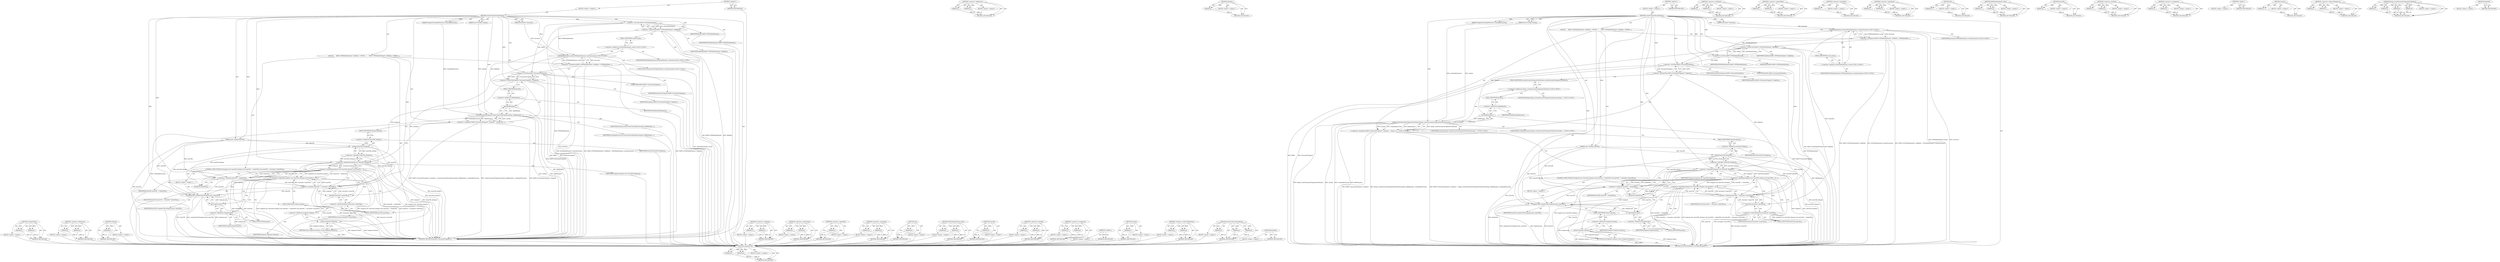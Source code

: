 digraph "blankURL" {
vulnerable_161 [label=<(METHOD,completeURLs)>];
vulnerable_162 [label=<(PARAM,p1)>];
vulnerable_163 [label=<(PARAM,p2)>];
vulnerable_164 [label=<(BLOCK,&lt;empty&gt;,&lt;empty&gt;)>];
vulnerable_165 [label=<(METHOD_RETURN,ANY)>];
vulnerable_115 [label=<(METHOD,&lt;operator&gt;.fieldAccess)>];
vulnerable_116 [label=<(PARAM,p1)>];
vulnerable_117 [label=<(PARAM,p2)>];
vulnerable_118 [label=<(BLOCK,&lt;empty&gt;,&lt;empty&gt;)>];
vulnerable_119 [label=<(METHOD_RETURN,ANY)>];
vulnerable_140 [label=<(METHOD,isEmpty)>];
vulnerable_141 [label=<(PARAM,p1)>];
vulnerable_142 [label=<(BLOCK,&lt;empty&gt;,&lt;empty&gt;)>];
vulnerable_143 [label=<(METHOD_RETURN,ANY)>];
vulnerable_6 [label=<(METHOD,&lt;global&gt;)<SUB>1</SUB>>];
vulnerable_7 [label=<(BLOCK,&lt;empty&gt;,&lt;empty&gt;)<SUB>1</SUB>>];
vulnerable_8 [label=<(METHOD,createFragmentFromMarkup)<SUB>1</SUB>>];
vulnerable_9 [label=<(PARAM,Document* document)<SUB>1</SUB>>];
vulnerable_10 [label=<(PARAM,const String&amp; markup)<SUB>1</SUB>>];
vulnerable_11 [label=<(PARAM,const String&amp; baseURL)<SUB>1</SUB>>];
vulnerable_12 [label=<(PARAM,FragmentScriptingPermission scriptingPermission)<SUB>1</SUB>>];
vulnerable_13 [label=<(BLOCK,{
     RefPtr&lt;HTMLBodyElement&gt; fakeBody = HTMLB...,{
     RefPtr&lt;HTMLBodyElement&gt; fakeBody = HTMLB...)<SUB>2</SUB>>];
vulnerable_14 [label=<(&lt;operator&gt;.assignment,RefPtr&lt;HTMLBodyElement&gt; fakeBody = HTMLBodyElem...)<SUB>3</SUB>>];
vulnerable_15 [label=<(&lt;operator&gt;.greaterThan,RefPtr&lt;HTMLBodyElement&gt; fakeBody)<SUB>3</SUB>>];
vulnerable_16 [label=<(&lt;operator&gt;.lessThan,RefPtr&lt;HTMLBodyElement)<SUB>3</SUB>>];
vulnerable_17 [label=<(IDENTIFIER,RefPtr,RefPtr&lt;HTMLBodyElement)<SUB>3</SUB>>];
vulnerable_18 [label=<(IDENTIFIER,HTMLBodyElement,RefPtr&lt;HTMLBodyElement)<SUB>3</SUB>>];
vulnerable_19 [label=<(IDENTIFIER,fakeBody,RefPtr&lt;HTMLBodyElement&gt; fakeBody)<SUB>3</SUB>>];
vulnerable_20 [label="<(HTMLBodyElement.create,HTMLBodyElement::create(document))<SUB>3</SUB>>"];
vulnerable_21 [label="<(&lt;operator&gt;.fieldAccess,HTMLBodyElement::create)<SUB>3</SUB>>"];
vulnerable_22 [label="<(IDENTIFIER,HTMLBodyElement,HTMLBodyElement::create(document))<SUB>3</SUB>>"];
vulnerable_23 [label=<(FIELD_IDENTIFIER,create,create)<SUB>3</SUB>>];
vulnerable_24 [label="<(IDENTIFIER,document,HTMLBodyElement::create(document))<SUB>3</SUB>>"];
vulnerable_25 [label="<(&lt;operator&gt;.assignment,RefPtr&lt;DocumentFragment&gt; fragment =  Range::cre...)<SUB>4</SUB>>"];
vulnerable_26 [label=<(&lt;operator&gt;.greaterThan,RefPtr&lt;DocumentFragment&gt; fragment)<SUB>4</SUB>>];
vulnerable_27 [label=<(&lt;operator&gt;.lessThan,RefPtr&lt;DocumentFragment)<SUB>4</SUB>>];
vulnerable_28 [label=<(IDENTIFIER,RefPtr,RefPtr&lt;DocumentFragment)<SUB>4</SUB>>];
vulnerable_29 [label=<(IDENTIFIER,DocumentFragment,RefPtr&lt;DocumentFragment)<SUB>4</SUB>>];
vulnerable_30 [label=<(IDENTIFIER,fragment,RefPtr&lt;DocumentFragment&gt; fragment)<SUB>4</SUB>>];
vulnerable_31 [label="<(Range.createDocumentFragmentForElement,Range::createDocumentFragmentForElement(markup,...)<SUB>4</SUB>>"];
vulnerable_32 [label="<(&lt;operator&gt;.fieldAccess,Range::createDocumentFragmentForElement)<SUB>4</SUB>>"];
vulnerable_33 [label="<(IDENTIFIER,Range,Range::createDocumentFragmentForElement(markup,...)<SUB>4</SUB>>"];
vulnerable_34 [label=<(FIELD_IDENTIFIER,createDocumentFragmentForElement,createDocumentFragmentForElement)<SUB>4</SUB>>];
vulnerable_35 [label="<(IDENTIFIER,markup,Range::createDocumentFragmentForElement(markup,...)<SUB>4</SUB>>"];
vulnerable_36 [label=<(get,fakeBody.get())<SUB>4</SUB>>];
vulnerable_37 [label=<(&lt;operator&gt;.fieldAccess,fakeBody.get)<SUB>4</SUB>>];
vulnerable_38 [label=<(IDENTIFIER,fakeBody,fakeBody.get())<SUB>4</SUB>>];
vulnerable_39 [label=<(FIELD_IDENTIFIER,get,get)<SUB>4</SUB>>];
vulnerable_40 [label="<(IDENTIFIER,scriptingPermission,Range::createDocumentFragmentForElement(markup,...)<SUB>4</SUB>>"];
vulnerable_41 [label=<(CONTROL_STRUCTURE,IF,if (fragment &amp;&amp; !baseURL.isEmpty() &amp;&amp; baseURL != blankURL() &amp;&amp; baseURL != document-&gt;baseURL()))<SUB>6</SUB>>];
vulnerable_42 [label=<(&lt;operator&gt;.logicalAnd,fragment &amp;&amp; !baseURL.isEmpty() &amp;&amp; baseURL != bl...)<SUB>6</SUB>>];
vulnerable_43 [label=<(&lt;operator&gt;.logicalAnd,fragment &amp;&amp; !baseURL.isEmpty() &amp;&amp; baseURL != bl...)<SUB>6</SUB>>];
vulnerable_44 [label=<(&lt;operator&gt;.logicalAnd,fragment &amp;&amp; !baseURL.isEmpty())<SUB>6</SUB>>];
vulnerable_45 [label=<(IDENTIFIER,fragment,fragment &amp;&amp; !baseURL.isEmpty())<SUB>6</SUB>>];
vulnerable_46 [label=<(&lt;operator&gt;.logicalNot,!baseURL.isEmpty())<SUB>6</SUB>>];
vulnerable_47 [label=<(isEmpty,baseURL.isEmpty())<SUB>6</SUB>>];
vulnerable_48 [label=<(&lt;operator&gt;.fieldAccess,baseURL.isEmpty)<SUB>6</SUB>>];
vulnerable_49 [label=<(IDENTIFIER,baseURL,baseURL.isEmpty())<SUB>6</SUB>>];
vulnerable_50 [label=<(FIELD_IDENTIFIER,isEmpty,isEmpty)<SUB>6</SUB>>];
vulnerable_51 [label=<(&lt;operator&gt;.notEquals,baseURL != blankURL())<SUB>6</SUB>>];
vulnerable_52 [label=<(IDENTIFIER,baseURL,baseURL != blankURL())<SUB>6</SUB>>];
vulnerable_53 [label=<(blankURL,blankURL())<SUB>6</SUB>>];
vulnerable_54 [label=<(&lt;operator&gt;.notEquals,baseURL != document-&gt;baseURL())<SUB>6</SUB>>];
vulnerable_55 [label=<(IDENTIFIER,baseURL,baseURL != document-&gt;baseURL())<SUB>6</SUB>>];
vulnerable_56 [label=<(baseURL,document-&gt;baseURL())<SUB>6</SUB>>];
vulnerable_57 [label=<(&lt;operator&gt;.indirectFieldAccess,document-&gt;baseURL)<SUB>6</SUB>>];
vulnerable_58 [label=<(IDENTIFIER,document,document-&gt;baseURL())<SUB>6</SUB>>];
vulnerable_59 [label=<(FIELD_IDENTIFIER,baseURL,baseURL)<SUB>6</SUB>>];
vulnerable_60 [label=<(BLOCK,&lt;empty&gt;,&lt;empty&gt;)<SUB>7</SUB>>];
vulnerable_61 [label=<(completeURLs,completeURLs(fragment.get(), baseURL))<SUB>7</SUB>>];
vulnerable_62 [label=<(get,fragment.get())<SUB>7</SUB>>];
vulnerable_63 [label=<(&lt;operator&gt;.fieldAccess,fragment.get)<SUB>7</SUB>>];
vulnerable_64 [label=<(IDENTIFIER,fragment,fragment.get())<SUB>7</SUB>>];
vulnerable_65 [label=<(FIELD_IDENTIFIER,get,get)<SUB>7</SUB>>];
vulnerable_66 [label=<(IDENTIFIER,baseURL,completeURLs(fragment.get(), baseURL))<SUB>7</SUB>>];
vulnerable_67 [label=<(RETURN,return fragment.release();,return fragment.release();)<SUB>9</SUB>>];
vulnerable_68 [label=<(release,fragment.release())<SUB>9</SUB>>];
vulnerable_69 [label=<(&lt;operator&gt;.fieldAccess,fragment.release)<SUB>9</SUB>>];
vulnerable_70 [label=<(IDENTIFIER,fragment,fragment.release())<SUB>9</SUB>>];
vulnerable_71 [label=<(FIELD_IDENTIFIER,release,release)<SUB>9</SUB>>];
vulnerable_72 [label=<(METHOD_RETURN,PassRefPtr&lt;DocumentFragment&gt;)<SUB>1</SUB>>];
vulnerable_74 [label=<(METHOD_RETURN,ANY)<SUB>1</SUB>>];
vulnerable_144 [label=<(METHOD,&lt;operator&gt;.notEquals)>];
vulnerable_145 [label=<(PARAM,p1)>];
vulnerable_146 [label=<(PARAM,p2)>];
vulnerable_147 [label=<(BLOCK,&lt;empty&gt;,&lt;empty&gt;)>];
vulnerable_148 [label=<(METHOD_RETURN,ANY)>];
vulnerable_100 [label=<(METHOD,&lt;operator&gt;.greaterThan)>];
vulnerable_101 [label=<(PARAM,p1)>];
vulnerable_102 [label=<(PARAM,p2)>];
vulnerable_103 [label=<(BLOCK,&lt;empty&gt;,&lt;empty&gt;)>];
vulnerable_104 [label=<(METHOD_RETURN,ANY)>];
vulnerable_136 [label=<(METHOD,&lt;operator&gt;.logicalNot)>];
vulnerable_137 [label=<(PARAM,p1)>];
vulnerable_138 [label=<(BLOCK,&lt;empty&gt;,&lt;empty&gt;)>];
vulnerable_139 [label=<(METHOD_RETURN,ANY)>];
vulnerable_131 [label=<(METHOD,&lt;operator&gt;.logicalAnd)>];
vulnerable_132 [label=<(PARAM,p1)>];
vulnerable_133 [label=<(PARAM,p2)>];
vulnerable_134 [label=<(BLOCK,&lt;empty&gt;,&lt;empty&gt;)>];
vulnerable_135 [label=<(METHOD_RETURN,ANY)>];
vulnerable_127 [label=<(METHOD,get)>];
vulnerable_128 [label=<(PARAM,p1)>];
vulnerable_129 [label=<(BLOCK,&lt;empty&gt;,&lt;empty&gt;)>];
vulnerable_130 [label=<(METHOD_RETURN,ANY)>];
vulnerable_110 [label=<(METHOD,HTMLBodyElement.create)>];
vulnerable_111 [label=<(PARAM,p1)>];
vulnerable_112 [label=<(PARAM,p2)>];
vulnerable_113 [label=<(BLOCK,&lt;empty&gt;,&lt;empty&gt;)>];
vulnerable_114 [label=<(METHOD_RETURN,ANY)>];
vulnerable_152 [label=<(METHOD,baseURL)>];
vulnerable_153 [label=<(PARAM,p1)>];
vulnerable_154 [label=<(BLOCK,&lt;empty&gt;,&lt;empty&gt;)>];
vulnerable_155 [label=<(METHOD_RETURN,ANY)>];
vulnerable_105 [label=<(METHOD,&lt;operator&gt;.lessThan)>];
vulnerable_106 [label=<(PARAM,p1)>];
vulnerable_107 [label=<(PARAM,p2)>];
vulnerable_108 [label=<(BLOCK,&lt;empty&gt;,&lt;empty&gt;)>];
vulnerable_109 [label=<(METHOD_RETURN,ANY)>];
vulnerable_95 [label=<(METHOD,&lt;operator&gt;.assignment)>];
vulnerable_96 [label=<(PARAM,p1)>];
vulnerable_97 [label=<(PARAM,p2)>];
vulnerable_98 [label=<(BLOCK,&lt;empty&gt;,&lt;empty&gt;)>];
vulnerable_99 [label=<(METHOD_RETURN,ANY)>];
vulnerable_89 [label=<(METHOD,&lt;global&gt;)<SUB>1</SUB>>];
vulnerable_90 [label=<(BLOCK,&lt;empty&gt;,&lt;empty&gt;)>];
vulnerable_91 [label=<(METHOD_RETURN,ANY)>];
vulnerable_166 [label=<(METHOD,release)>];
vulnerable_167 [label=<(PARAM,p1)>];
vulnerable_168 [label=<(BLOCK,&lt;empty&gt;,&lt;empty&gt;)>];
vulnerable_169 [label=<(METHOD_RETURN,ANY)>];
vulnerable_156 [label=<(METHOD,&lt;operator&gt;.indirectFieldAccess)>];
vulnerable_157 [label=<(PARAM,p1)>];
vulnerable_158 [label=<(PARAM,p2)>];
vulnerable_159 [label=<(BLOCK,&lt;empty&gt;,&lt;empty&gt;)>];
vulnerable_160 [label=<(METHOD_RETURN,ANY)>];
vulnerable_120 [label=<(METHOD,Range.createDocumentFragmentForElement)>];
vulnerable_121 [label=<(PARAM,p1)>];
vulnerable_122 [label=<(PARAM,p2)>];
vulnerable_123 [label=<(PARAM,p3)>];
vulnerable_124 [label=<(PARAM,p4)>];
vulnerable_125 [label=<(BLOCK,&lt;empty&gt;,&lt;empty&gt;)>];
vulnerable_126 [label=<(METHOD_RETURN,ANY)>];
vulnerable_149 [label=<(METHOD,blankURL)>];
vulnerable_150 [label=<(BLOCK,&lt;empty&gt;,&lt;empty&gt;)>];
vulnerable_151 [label=<(METHOD_RETURN,ANY)>];
fixed_157 [label=<(METHOD,completeURLs)>];
fixed_158 [label=<(PARAM,p1)>];
fixed_159 [label=<(PARAM,p2)>];
fixed_160 [label=<(BLOCK,&lt;empty&gt;,&lt;empty&gt;)>];
fixed_161 [label=<(METHOD_RETURN,ANY)>];
fixed_112 [label=<(METHOD,&lt;operator&gt;.fieldAccess)>];
fixed_113 [label=<(PARAM,p1)>];
fixed_114 [label=<(PARAM,p2)>];
fixed_115 [label=<(BLOCK,&lt;empty&gt;,&lt;empty&gt;)>];
fixed_116 [label=<(METHOD_RETURN,ANY)>];
fixed_136 [label=<(METHOD,isEmpty)>];
fixed_137 [label=<(PARAM,p1)>];
fixed_138 [label=<(BLOCK,&lt;empty&gt;,&lt;empty&gt;)>];
fixed_139 [label=<(METHOD_RETURN,ANY)>];
fixed_6 [label=<(METHOD,&lt;global&gt;)<SUB>1</SUB>>];
fixed_7 [label=<(BLOCK,&lt;empty&gt;,&lt;empty&gt;)<SUB>1</SUB>>];
fixed_8 [label=<(METHOD,createFragmentFromMarkup)<SUB>1</SUB>>];
fixed_9 [label=<(PARAM,Document* document)<SUB>1</SUB>>];
fixed_10 [label=<(PARAM,const String&amp; markup)<SUB>1</SUB>>];
fixed_11 [label=<(PARAM,const String&amp; baseURL)<SUB>1</SUB>>];
fixed_12 [label=<(PARAM,FragmentScriptingPermission scriptingPermission)<SUB>1</SUB>>];
fixed_13 [label=<(BLOCK,{
     RefPtr&lt;HTMLBodyElement&gt; fakeBody = HTMLB...,{
     RefPtr&lt;HTMLBodyElement&gt; fakeBody = HTMLB...)<SUB>2</SUB>>];
fixed_14 [label=<(&lt;operator&gt;.assignment,RefPtr&lt;HTMLBodyElement&gt; fakeBody = HTMLBodyElem...)<SUB>3</SUB>>];
fixed_15 [label=<(&lt;operator&gt;.greaterThan,RefPtr&lt;HTMLBodyElement&gt; fakeBody)<SUB>3</SUB>>];
fixed_16 [label=<(&lt;operator&gt;.lessThan,RefPtr&lt;HTMLBodyElement)<SUB>3</SUB>>];
fixed_17 [label=<(IDENTIFIER,RefPtr,RefPtr&lt;HTMLBodyElement)<SUB>3</SUB>>];
fixed_18 [label=<(IDENTIFIER,HTMLBodyElement,RefPtr&lt;HTMLBodyElement)<SUB>3</SUB>>];
fixed_19 [label=<(IDENTIFIER,fakeBody,RefPtr&lt;HTMLBodyElement&gt; fakeBody)<SUB>3</SUB>>];
fixed_20 [label="<(HTMLBodyElement.create,HTMLBodyElement::create(document))<SUB>3</SUB>>"];
fixed_21 [label="<(&lt;operator&gt;.fieldAccess,HTMLBodyElement::create)<SUB>3</SUB>>"];
fixed_22 [label="<(IDENTIFIER,HTMLBodyElement,HTMLBodyElement::create(document))<SUB>3</SUB>>"];
fixed_23 [label=<(FIELD_IDENTIFIER,create,create)<SUB>3</SUB>>];
fixed_24 [label="<(IDENTIFIER,document,HTMLBodyElement::create(document))<SUB>3</SUB>>"];
fixed_25 [label=<(&lt;operator&gt;.assignment,RefPtr&lt;DocumentFragment&gt; fragment = createConte...)<SUB>4</SUB>>];
fixed_26 [label=<(&lt;operator&gt;.greaterThan,RefPtr&lt;DocumentFragment&gt; fragment)<SUB>4</SUB>>];
fixed_27 [label=<(&lt;operator&gt;.lessThan,RefPtr&lt;DocumentFragment)<SUB>4</SUB>>];
fixed_28 [label=<(IDENTIFIER,RefPtr,RefPtr&lt;DocumentFragment)<SUB>4</SUB>>];
fixed_29 [label=<(IDENTIFIER,DocumentFragment,RefPtr&lt;DocumentFragment)<SUB>4</SUB>>];
fixed_30 [label=<(IDENTIFIER,fragment,RefPtr&lt;DocumentFragment&gt; fragment)<SUB>4</SUB>>];
fixed_31 [label=<(createContextualFragment,createContextualFragment(markup, fakeBody.get()...)<SUB>4</SUB>>];
fixed_32 [label=<(IDENTIFIER,markup,createContextualFragment(markup, fakeBody.get()...)<SUB>4</SUB>>];
fixed_33 [label=<(get,fakeBody.get())<SUB>4</SUB>>];
fixed_34 [label=<(&lt;operator&gt;.fieldAccess,fakeBody.get)<SUB>4</SUB>>];
fixed_35 [label=<(IDENTIFIER,fakeBody,fakeBody.get())<SUB>4</SUB>>];
fixed_36 [label=<(FIELD_IDENTIFIER,get,get)<SUB>4</SUB>>];
fixed_37 [label=<(IDENTIFIER,scriptingPermission,createContextualFragment(markup, fakeBody.get()...)<SUB>4</SUB>>];
fixed_38 [label=<(CONTROL_STRUCTURE,IF,if (fragment &amp;&amp; !baseURL.isEmpty() &amp;&amp; baseURL != blankURL() &amp;&amp; baseURL != document-&gt;baseURL()))<SUB>6</SUB>>];
fixed_39 [label=<(&lt;operator&gt;.logicalAnd,fragment &amp;&amp; !baseURL.isEmpty() &amp;&amp; baseURL != bl...)<SUB>6</SUB>>];
fixed_40 [label=<(&lt;operator&gt;.logicalAnd,fragment &amp;&amp; !baseURL.isEmpty() &amp;&amp; baseURL != bl...)<SUB>6</SUB>>];
fixed_41 [label=<(&lt;operator&gt;.logicalAnd,fragment &amp;&amp; !baseURL.isEmpty())<SUB>6</SUB>>];
fixed_42 [label=<(IDENTIFIER,fragment,fragment &amp;&amp; !baseURL.isEmpty())<SUB>6</SUB>>];
fixed_43 [label=<(&lt;operator&gt;.logicalNot,!baseURL.isEmpty())<SUB>6</SUB>>];
fixed_44 [label=<(isEmpty,baseURL.isEmpty())<SUB>6</SUB>>];
fixed_45 [label=<(&lt;operator&gt;.fieldAccess,baseURL.isEmpty)<SUB>6</SUB>>];
fixed_46 [label=<(IDENTIFIER,baseURL,baseURL.isEmpty())<SUB>6</SUB>>];
fixed_47 [label=<(FIELD_IDENTIFIER,isEmpty,isEmpty)<SUB>6</SUB>>];
fixed_48 [label=<(&lt;operator&gt;.notEquals,baseURL != blankURL())<SUB>6</SUB>>];
fixed_49 [label=<(IDENTIFIER,baseURL,baseURL != blankURL())<SUB>6</SUB>>];
fixed_50 [label=<(blankURL,blankURL())<SUB>6</SUB>>];
fixed_51 [label=<(&lt;operator&gt;.notEquals,baseURL != document-&gt;baseURL())<SUB>6</SUB>>];
fixed_52 [label=<(IDENTIFIER,baseURL,baseURL != document-&gt;baseURL())<SUB>6</SUB>>];
fixed_53 [label=<(baseURL,document-&gt;baseURL())<SUB>6</SUB>>];
fixed_54 [label=<(&lt;operator&gt;.indirectFieldAccess,document-&gt;baseURL)<SUB>6</SUB>>];
fixed_55 [label=<(IDENTIFIER,document,document-&gt;baseURL())<SUB>6</SUB>>];
fixed_56 [label=<(FIELD_IDENTIFIER,baseURL,baseURL)<SUB>6</SUB>>];
fixed_57 [label=<(BLOCK,&lt;empty&gt;,&lt;empty&gt;)<SUB>7</SUB>>];
fixed_58 [label=<(completeURLs,completeURLs(fragment.get(), baseURL))<SUB>7</SUB>>];
fixed_59 [label=<(get,fragment.get())<SUB>7</SUB>>];
fixed_60 [label=<(&lt;operator&gt;.fieldAccess,fragment.get)<SUB>7</SUB>>];
fixed_61 [label=<(IDENTIFIER,fragment,fragment.get())<SUB>7</SUB>>];
fixed_62 [label=<(FIELD_IDENTIFIER,get,get)<SUB>7</SUB>>];
fixed_63 [label=<(IDENTIFIER,baseURL,completeURLs(fragment.get(), baseURL))<SUB>7</SUB>>];
fixed_64 [label=<(RETURN,return fragment.release();,return fragment.release();)<SUB>9</SUB>>];
fixed_65 [label=<(release,fragment.release())<SUB>9</SUB>>];
fixed_66 [label=<(&lt;operator&gt;.fieldAccess,fragment.release)<SUB>9</SUB>>];
fixed_67 [label=<(IDENTIFIER,fragment,fragment.release())<SUB>9</SUB>>];
fixed_68 [label=<(FIELD_IDENTIFIER,release,release)<SUB>9</SUB>>];
fixed_69 [label=<(METHOD_RETURN,PassRefPtr&lt;DocumentFragment&gt;)<SUB>1</SUB>>];
fixed_71 [label=<(METHOD_RETURN,ANY)<SUB>1</SUB>>];
fixed_140 [label=<(METHOD,&lt;operator&gt;.notEquals)>];
fixed_141 [label=<(PARAM,p1)>];
fixed_142 [label=<(PARAM,p2)>];
fixed_143 [label=<(BLOCK,&lt;empty&gt;,&lt;empty&gt;)>];
fixed_144 [label=<(METHOD_RETURN,ANY)>];
fixed_97 [label=<(METHOD,&lt;operator&gt;.greaterThan)>];
fixed_98 [label=<(PARAM,p1)>];
fixed_99 [label=<(PARAM,p2)>];
fixed_100 [label=<(BLOCK,&lt;empty&gt;,&lt;empty&gt;)>];
fixed_101 [label=<(METHOD_RETURN,ANY)>];
fixed_132 [label=<(METHOD,&lt;operator&gt;.logicalNot)>];
fixed_133 [label=<(PARAM,p1)>];
fixed_134 [label=<(BLOCK,&lt;empty&gt;,&lt;empty&gt;)>];
fixed_135 [label=<(METHOD_RETURN,ANY)>];
fixed_127 [label=<(METHOD,&lt;operator&gt;.logicalAnd)>];
fixed_128 [label=<(PARAM,p1)>];
fixed_129 [label=<(PARAM,p2)>];
fixed_130 [label=<(BLOCK,&lt;empty&gt;,&lt;empty&gt;)>];
fixed_131 [label=<(METHOD_RETURN,ANY)>];
fixed_123 [label=<(METHOD,get)>];
fixed_124 [label=<(PARAM,p1)>];
fixed_125 [label=<(BLOCK,&lt;empty&gt;,&lt;empty&gt;)>];
fixed_126 [label=<(METHOD_RETURN,ANY)>];
fixed_107 [label=<(METHOD,HTMLBodyElement.create)>];
fixed_108 [label=<(PARAM,p1)>];
fixed_109 [label=<(PARAM,p2)>];
fixed_110 [label=<(BLOCK,&lt;empty&gt;,&lt;empty&gt;)>];
fixed_111 [label=<(METHOD_RETURN,ANY)>];
fixed_148 [label=<(METHOD,baseURL)>];
fixed_149 [label=<(PARAM,p1)>];
fixed_150 [label=<(BLOCK,&lt;empty&gt;,&lt;empty&gt;)>];
fixed_151 [label=<(METHOD_RETURN,ANY)>];
fixed_102 [label=<(METHOD,&lt;operator&gt;.lessThan)>];
fixed_103 [label=<(PARAM,p1)>];
fixed_104 [label=<(PARAM,p2)>];
fixed_105 [label=<(BLOCK,&lt;empty&gt;,&lt;empty&gt;)>];
fixed_106 [label=<(METHOD_RETURN,ANY)>];
fixed_92 [label=<(METHOD,&lt;operator&gt;.assignment)>];
fixed_93 [label=<(PARAM,p1)>];
fixed_94 [label=<(PARAM,p2)>];
fixed_95 [label=<(BLOCK,&lt;empty&gt;,&lt;empty&gt;)>];
fixed_96 [label=<(METHOD_RETURN,ANY)>];
fixed_86 [label=<(METHOD,&lt;global&gt;)<SUB>1</SUB>>];
fixed_87 [label=<(BLOCK,&lt;empty&gt;,&lt;empty&gt;)>];
fixed_88 [label=<(METHOD_RETURN,ANY)>];
fixed_162 [label=<(METHOD,release)>];
fixed_163 [label=<(PARAM,p1)>];
fixed_164 [label=<(BLOCK,&lt;empty&gt;,&lt;empty&gt;)>];
fixed_165 [label=<(METHOD_RETURN,ANY)>];
fixed_152 [label=<(METHOD,&lt;operator&gt;.indirectFieldAccess)>];
fixed_153 [label=<(PARAM,p1)>];
fixed_154 [label=<(PARAM,p2)>];
fixed_155 [label=<(BLOCK,&lt;empty&gt;,&lt;empty&gt;)>];
fixed_156 [label=<(METHOD_RETURN,ANY)>];
fixed_117 [label=<(METHOD,createContextualFragment)>];
fixed_118 [label=<(PARAM,p1)>];
fixed_119 [label=<(PARAM,p2)>];
fixed_120 [label=<(PARAM,p3)>];
fixed_121 [label=<(BLOCK,&lt;empty&gt;,&lt;empty&gt;)>];
fixed_122 [label=<(METHOD_RETURN,ANY)>];
fixed_145 [label=<(METHOD,blankURL)>];
fixed_146 [label=<(BLOCK,&lt;empty&gt;,&lt;empty&gt;)>];
fixed_147 [label=<(METHOD_RETURN,ANY)>];
vulnerable_161 -> vulnerable_162  [key=0, label="AST: "];
vulnerable_161 -> vulnerable_162  [key=1, label="DDG: "];
vulnerable_161 -> vulnerable_164  [key=0, label="AST: "];
vulnerable_161 -> vulnerable_163  [key=0, label="AST: "];
vulnerable_161 -> vulnerable_163  [key=1, label="DDG: "];
vulnerable_161 -> vulnerable_165  [key=0, label="AST: "];
vulnerable_161 -> vulnerable_165  [key=1, label="CFG: "];
vulnerable_162 -> vulnerable_165  [key=0, label="DDG: p1"];
vulnerable_163 -> vulnerable_165  [key=0, label="DDG: p2"];
vulnerable_115 -> vulnerable_116  [key=0, label="AST: "];
vulnerable_115 -> vulnerable_116  [key=1, label="DDG: "];
vulnerable_115 -> vulnerable_118  [key=0, label="AST: "];
vulnerable_115 -> vulnerable_117  [key=0, label="AST: "];
vulnerable_115 -> vulnerable_117  [key=1, label="DDG: "];
vulnerable_115 -> vulnerable_119  [key=0, label="AST: "];
vulnerable_115 -> vulnerable_119  [key=1, label="CFG: "];
vulnerable_116 -> vulnerable_119  [key=0, label="DDG: p1"];
vulnerable_117 -> vulnerable_119  [key=0, label="DDG: p2"];
vulnerable_140 -> vulnerable_141  [key=0, label="AST: "];
vulnerable_140 -> vulnerable_141  [key=1, label="DDG: "];
vulnerable_140 -> vulnerable_142  [key=0, label="AST: "];
vulnerable_140 -> vulnerable_143  [key=0, label="AST: "];
vulnerable_140 -> vulnerable_143  [key=1, label="CFG: "];
vulnerable_141 -> vulnerable_143  [key=0, label="DDG: p1"];
vulnerable_6 -> vulnerable_7  [key=0, label="AST: "];
vulnerable_6 -> vulnerable_74  [key=0, label="AST: "];
vulnerable_6 -> vulnerable_74  [key=1, label="CFG: "];
vulnerable_7 -> vulnerable_8  [key=0, label="AST: "];
vulnerable_8 -> vulnerable_9  [key=0, label="AST: "];
vulnerable_8 -> vulnerable_9  [key=1, label="DDG: "];
vulnerable_8 -> vulnerable_10  [key=0, label="AST: "];
vulnerable_8 -> vulnerable_10  [key=1, label="DDG: "];
vulnerable_8 -> vulnerable_11  [key=0, label="AST: "];
vulnerable_8 -> vulnerable_11  [key=1, label="DDG: "];
vulnerable_8 -> vulnerable_12  [key=0, label="AST: "];
vulnerable_8 -> vulnerable_12  [key=1, label="DDG: "];
vulnerable_8 -> vulnerable_13  [key=0, label="AST: "];
vulnerable_8 -> vulnerable_72  [key=0, label="AST: "];
vulnerable_8 -> vulnerable_16  [key=0, label="CFG: "];
vulnerable_8 -> vulnerable_16  [key=1, label="DDG: "];
vulnerable_8 -> vulnerable_15  [key=0, label="DDG: "];
vulnerable_8 -> vulnerable_20  [key=0, label="DDG: "];
vulnerable_8 -> vulnerable_26  [key=0, label="DDG: "];
vulnerable_8 -> vulnerable_31  [key=0, label="DDG: "];
vulnerable_8 -> vulnerable_27  [key=0, label="DDG: "];
vulnerable_8 -> vulnerable_54  [key=0, label="DDG: "];
vulnerable_8 -> vulnerable_61  [key=0, label="DDG: "];
vulnerable_8 -> vulnerable_44  [key=0, label="DDG: "];
vulnerable_8 -> vulnerable_51  [key=0, label="DDG: "];
vulnerable_9 -> vulnerable_20  [key=0, label="DDG: document"];
vulnerable_10 -> vulnerable_31  [key=0, label="DDG: markup"];
vulnerable_11 -> vulnerable_72  [key=0, label="DDG: baseURL"];
vulnerable_11 -> vulnerable_54  [key=0, label="DDG: baseURL"];
vulnerable_11 -> vulnerable_61  [key=0, label="DDG: baseURL"];
vulnerable_11 -> vulnerable_51  [key=0, label="DDG: baseURL"];
vulnerable_11 -> vulnerable_47  [key=0, label="DDG: baseURL"];
vulnerable_12 -> vulnerable_31  [key=0, label="DDG: scriptingPermission"];
vulnerable_13 -> vulnerable_14  [key=0, label="AST: "];
vulnerable_13 -> vulnerable_25  [key=0, label="AST: "];
vulnerable_13 -> vulnerable_41  [key=0, label="AST: "];
vulnerable_13 -> vulnerable_67  [key=0, label="AST: "];
vulnerable_14 -> vulnerable_15  [key=0, label="AST: "];
vulnerable_14 -> vulnerable_20  [key=0, label="AST: "];
vulnerable_14 -> vulnerable_27  [key=0, label="CFG: "];
vulnerable_14 -> vulnerable_72  [key=0, label="DDG: RefPtr&lt;HTMLBodyElement&gt; fakeBody"];
vulnerable_14 -> vulnerable_72  [key=1, label="DDG: HTMLBodyElement::create(document)"];
vulnerable_14 -> vulnerable_72  [key=2, label="DDG: RefPtr&lt;HTMLBodyElement&gt; fakeBody = HTMLBodyElement::create(document)"];
vulnerable_15 -> vulnerable_16  [key=0, label="AST: "];
vulnerable_15 -> vulnerable_19  [key=0, label="AST: "];
vulnerable_15 -> vulnerable_23  [key=0, label="CFG: "];
vulnerable_15 -> vulnerable_72  [key=0, label="DDG: RefPtr&lt;HTMLBodyElement"];
vulnerable_15 -> vulnerable_72  [key=1, label="DDG: fakeBody"];
vulnerable_15 -> vulnerable_36  [key=0, label="DDG: fakeBody"];
vulnerable_16 -> vulnerable_17  [key=0, label="AST: "];
vulnerable_16 -> vulnerable_18  [key=0, label="AST: "];
vulnerable_16 -> vulnerable_15  [key=0, label="CFG: "];
vulnerable_16 -> vulnerable_15  [key=1, label="DDG: RefPtr"];
vulnerable_16 -> vulnerable_15  [key=2, label="DDG: HTMLBodyElement"];
vulnerable_16 -> vulnerable_72  [key=0, label="DDG: HTMLBodyElement"];
vulnerable_16 -> vulnerable_20  [key=0, label="DDG: HTMLBodyElement"];
vulnerable_16 -> vulnerable_27  [key=0, label="DDG: RefPtr"];
vulnerable_20 -> vulnerable_21  [key=0, label="AST: "];
vulnerable_20 -> vulnerable_24  [key=0, label="AST: "];
vulnerable_20 -> vulnerable_14  [key=0, label="CFG: "];
vulnerable_20 -> vulnerable_14  [key=1, label="DDG: HTMLBodyElement::create"];
vulnerable_20 -> vulnerable_14  [key=2, label="DDG: document"];
vulnerable_20 -> vulnerable_72  [key=0, label="DDG: HTMLBodyElement::create"];
vulnerable_20 -> vulnerable_72  [key=1, label="DDG: document"];
vulnerable_20 -> vulnerable_56  [key=0, label="DDG: document"];
vulnerable_21 -> vulnerable_22  [key=0, label="AST: "];
vulnerable_21 -> vulnerable_23  [key=0, label="AST: "];
vulnerable_21 -> vulnerable_20  [key=0, label="CFG: "];
vulnerable_23 -> vulnerable_21  [key=0, label="CFG: "];
vulnerable_25 -> vulnerable_26  [key=0, label="AST: "];
vulnerable_25 -> vulnerable_31  [key=0, label="AST: "];
vulnerable_25 -> vulnerable_44  [key=0, label="CFG: "];
vulnerable_25 -> vulnerable_50  [key=0, label="CFG: "];
vulnerable_25 -> vulnerable_72  [key=0, label="DDG: RefPtr&lt;DocumentFragment&gt; fragment"];
vulnerable_25 -> vulnerable_72  [key=1, label="DDG: Range::createDocumentFragmentForElement(markup, fakeBody.get(), scriptingPermission)"];
vulnerable_25 -> vulnerable_72  [key=2, label="DDG: RefPtr&lt;DocumentFragment&gt; fragment =  Range::createDocumentFragmentForElement(markup, fakeBody.get(), scriptingPermission)"];
vulnerable_26 -> vulnerable_27  [key=0, label="AST: "];
vulnerable_26 -> vulnerable_30  [key=0, label="AST: "];
vulnerable_26 -> vulnerable_34  [key=0, label="CFG: "];
vulnerable_26 -> vulnerable_72  [key=0, label="DDG: RefPtr&lt;DocumentFragment"];
vulnerable_26 -> vulnerable_44  [key=0, label="DDG: fragment"];
vulnerable_27 -> vulnerable_28  [key=0, label="AST: "];
vulnerable_27 -> vulnerable_29  [key=0, label="AST: "];
vulnerable_27 -> vulnerable_26  [key=0, label="CFG: "];
vulnerable_27 -> vulnerable_26  [key=1, label="DDG: RefPtr"];
vulnerable_27 -> vulnerable_26  [key=2, label="DDG: DocumentFragment"];
vulnerable_27 -> vulnerable_72  [key=0, label="DDG: RefPtr"];
vulnerable_27 -> vulnerable_72  [key=1, label="DDG: DocumentFragment"];
vulnerable_31 -> vulnerable_32  [key=0, label="AST: "];
vulnerable_31 -> vulnerable_35  [key=0, label="AST: "];
vulnerable_31 -> vulnerable_36  [key=0, label="AST: "];
vulnerable_31 -> vulnerable_40  [key=0, label="AST: "];
vulnerable_31 -> vulnerable_25  [key=0, label="CFG: "];
vulnerable_31 -> vulnerable_25  [key=1, label="DDG: Range::createDocumentFragmentForElement"];
vulnerable_31 -> vulnerable_25  [key=2, label="DDG: markup"];
vulnerable_31 -> vulnerable_25  [key=3, label="DDG: fakeBody.get()"];
vulnerable_31 -> vulnerable_25  [key=4, label="DDG: scriptingPermission"];
vulnerable_31 -> vulnerable_72  [key=0, label="DDG: Range::createDocumentFragmentForElement"];
vulnerable_31 -> vulnerable_72  [key=1, label="DDG: markup"];
vulnerable_31 -> vulnerable_72  [key=2, label="DDG: fakeBody.get()"];
vulnerable_31 -> vulnerable_72  [key=3, label="DDG: scriptingPermission"];
vulnerable_32 -> vulnerable_33  [key=0, label="AST: "];
vulnerable_32 -> vulnerable_34  [key=0, label="AST: "];
vulnerable_32 -> vulnerable_39  [key=0, label="CFG: "];
vulnerable_34 -> vulnerable_32  [key=0, label="CFG: "];
vulnerable_36 -> vulnerable_37  [key=0, label="AST: "];
vulnerable_36 -> vulnerable_31  [key=0, label="CFG: "];
vulnerable_36 -> vulnerable_31  [key=1, label="DDG: fakeBody.get"];
vulnerable_36 -> vulnerable_72  [key=0, label="DDG: fakeBody.get"];
vulnerable_37 -> vulnerable_38  [key=0, label="AST: "];
vulnerable_37 -> vulnerable_39  [key=0, label="AST: "];
vulnerable_37 -> vulnerable_36  [key=0, label="CFG: "];
vulnerable_39 -> vulnerable_37  [key=0, label="CFG: "];
vulnerable_41 -> vulnerable_42  [key=0, label="AST: "];
vulnerable_41 -> vulnerable_60  [key=0, label="AST: "];
vulnerable_42 -> vulnerable_43  [key=0, label="AST: "];
vulnerable_42 -> vulnerable_54  [key=0, label="AST: "];
vulnerable_42 -> vulnerable_65  [key=0, label="CFG: "];
vulnerable_42 -> vulnerable_65  [key=1, label="CDG: "];
vulnerable_42 -> vulnerable_71  [key=0, label="CFG: "];
vulnerable_42 -> vulnerable_72  [key=0, label="DDG: fragment &amp;&amp; !baseURL.isEmpty() &amp;&amp; baseURL != blankURL()"];
vulnerable_42 -> vulnerable_72  [key=1, label="DDG: baseURL != document-&gt;baseURL()"];
vulnerable_42 -> vulnerable_72  [key=2, label="DDG: fragment &amp;&amp; !baseURL.isEmpty() &amp;&amp; baseURL != blankURL() &amp;&amp; baseURL != document-&gt;baseURL()"];
vulnerable_42 -> vulnerable_61  [key=0, label="CDG: "];
vulnerable_42 -> vulnerable_62  [key=0, label="CDG: "];
vulnerable_42 -> vulnerable_63  [key=0, label="CDG: "];
vulnerable_43 -> vulnerable_44  [key=0, label="AST: "];
vulnerable_43 -> vulnerable_51  [key=0, label="AST: "];
vulnerable_43 -> vulnerable_42  [key=0, label="CFG: "];
vulnerable_43 -> vulnerable_42  [key=1, label="DDG: fragment &amp;&amp; !baseURL.isEmpty()"];
vulnerable_43 -> vulnerable_42  [key=2, label="DDG: baseURL != blankURL()"];
vulnerable_43 -> vulnerable_59  [key=0, label="CFG: "];
vulnerable_43 -> vulnerable_59  [key=1, label="CDG: "];
vulnerable_43 -> vulnerable_72  [key=0, label="DDG: fragment &amp;&amp; !baseURL.isEmpty()"];
vulnerable_43 -> vulnerable_72  [key=1, label="DDG: baseURL != blankURL()"];
vulnerable_43 -> vulnerable_57  [key=0, label="CDG: "];
vulnerable_43 -> vulnerable_56  [key=0, label="CDG: "];
vulnerable_43 -> vulnerable_54  [key=0, label="CDG: "];
vulnerable_44 -> vulnerable_45  [key=0, label="AST: "];
vulnerable_44 -> vulnerable_46  [key=0, label="AST: "];
vulnerable_44 -> vulnerable_43  [key=0, label="CFG: "];
vulnerable_44 -> vulnerable_43  [key=1, label="DDG: fragment"];
vulnerable_44 -> vulnerable_43  [key=2, label="DDG: !baseURL.isEmpty()"];
vulnerable_44 -> vulnerable_53  [key=0, label="CFG: "];
vulnerable_44 -> vulnerable_53  [key=1, label="CDG: "];
vulnerable_44 -> vulnerable_72  [key=0, label="DDG: fragment"];
vulnerable_44 -> vulnerable_72  [key=1, label="DDG: !baseURL.isEmpty()"];
vulnerable_44 -> vulnerable_68  [key=0, label="DDG: fragment"];
vulnerable_44 -> vulnerable_62  [key=0, label="DDG: fragment"];
vulnerable_44 -> vulnerable_51  [key=0, label="CDG: "];
vulnerable_46 -> vulnerable_47  [key=0, label="AST: "];
vulnerable_46 -> vulnerable_44  [key=0, label="CFG: "];
vulnerable_46 -> vulnerable_44  [key=1, label="DDG: baseURL.isEmpty()"];
vulnerable_46 -> vulnerable_72  [key=0, label="DDG: baseURL.isEmpty()"];
vulnerable_47 -> vulnerable_48  [key=0, label="AST: "];
vulnerable_47 -> vulnerable_46  [key=0, label="CFG: "];
vulnerable_47 -> vulnerable_46  [key=1, label="DDG: baseURL.isEmpty"];
vulnerable_47 -> vulnerable_72  [key=0, label="DDG: baseURL.isEmpty"];
vulnerable_47 -> vulnerable_54  [key=0, label="DDG: baseURL.isEmpty"];
vulnerable_47 -> vulnerable_61  [key=0, label="DDG: baseURL.isEmpty"];
vulnerable_47 -> vulnerable_51  [key=0, label="DDG: baseURL.isEmpty"];
vulnerable_48 -> vulnerable_49  [key=0, label="AST: "];
vulnerable_48 -> vulnerable_50  [key=0, label="AST: "];
vulnerable_48 -> vulnerable_47  [key=0, label="CFG: "];
vulnerable_50 -> vulnerable_48  [key=0, label="CFG: "];
vulnerable_51 -> vulnerable_52  [key=0, label="AST: "];
vulnerable_51 -> vulnerable_53  [key=0, label="AST: "];
vulnerable_51 -> vulnerable_43  [key=0, label="CFG: "];
vulnerable_51 -> vulnerable_43  [key=1, label="DDG: baseURL"];
vulnerable_51 -> vulnerable_43  [key=2, label="DDG: blankURL()"];
vulnerable_51 -> vulnerable_72  [key=0, label="DDG: baseURL"];
vulnerable_51 -> vulnerable_72  [key=1, label="DDG: blankURL()"];
vulnerable_51 -> vulnerable_54  [key=0, label="DDG: baseURL"];
vulnerable_51 -> vulnerable_61  [key=0, label="DDG: baseURL"];
vulnerable_53 -> vulnerable_51  [key=0, label="CFG: "];
vulnerable_54 -> vulnerable_55  [key=0, label="AST: "];
vulnerable_54 -> vulnerable_56  [key=0, label="AST: "];
vulnerable_54 -> vulnerable_42  [key=0, label="CFG: "];
vulnerable_54 -> vulnerable_42  [key=1, label="DDG: baseURL"];
vulnerable_54 -> vulnerable_42  [key=2, label="DDG: document-&gt;baseURL()"];
vulnerable_54 -> vulnerable_72  [key=0, label="DDG: baseURL"];
vulnerable_54 -> vulnerable_72  [key=1, label="DDG: document-&gt;baseURL()"];
vulnerable_54 -> vulnerable_61  [key=0, label="DDG: baseURL"];
vulnerable_56 -> vulnerable_57  [key=0, label="AST: "];
vulnerable_56 -> vulnerable_54  [key=0, label="CFG: "];
vulnerable_56 -> vulnerable_54  [key=1, label="DDG: document-&gt;baseURL"];
vulnerable_56 -> vulnerable_72  [key=0, label="DDG: document-&gt;baseURL"];
vulnerable_57 -> vulnerable_58  [key=0, label="AST: "];
vulnerable_57 -> vulnerable_59  [key=0, label="AST: "];
vulnerable_57 -> vulnerable_56  [key=0, label="CFG: "];
vulnerable_59 -> vulnerable_57  [key=0, label="CFG: "];
vulnerable_60 -> vulnerable_61  [key=0, label="AST: "];
vulnerable_61 -> vulnerable_62  [key=0, label="AST: "];
vulnerable_61 -> vulnerable_66  [key=0, label="AST: "];
vulnerable_61 -> vulnerable_71  [key=0, label="CFG: "];
vulnerable_61 -> vulnerable_72  [key=0, label="DDG: fragment.get()"];
vulnerable_61 -> vulnerable_72  [key=1, label="DDG: baseURL"];
vulnerable_61 -> vulnerable_72  [key=2, label="DDG: completeURLs(fragment.get(), baseURL)"];
vulnerable_62 -> vulnerable_63  [key=0, label="AST: "];
vulnerable_62 -> vulnerable_61  [key=0, label="CFG: "];
vulnerable_62 -> vulnerable_61  [key=1, label="DDG: fragment.get"];
vulnerable_62 -> vulnerable_72  [key=0, label="DDG: fragment.get"];
vulnerable_63 -> vulnerable_64  [key=0, label="AST: "];
vulnerable_63 -> vulnerable_65  [key=0, label="AST: "];
vulnerable_63 -> vulnerable_62  [key=0, label="CFG: "];
vulnerable_65 -> vulnerable_63  [key=0, label="CFG: "];
vulnerable_67 -> vulnerable_68  [key=0, label="AST: "];
vulnerable_67 -> vulnerable_72  [key=0, label="CFG: "];
vulnerable_67 -> vulnerable_72  [key=1, label="DDG: &lt;RET&gt;"];
vulnerable_68 -> vulnerable_69  [key=0, label="AST: "];
vulnerable_68 -> vulnerable_67  [key=0, label="CFG: "];
vulnerable_68 -> vulnerable_67  [key=1, label="DDG: fragment.release()"];
vulnerable_68 -> vulnerable_72  [key=0, label="DDG: fragment.release"];
vulnerable_68 -> vulnerable_72  [key=1, label="DDG: fragment.release()"];
vulnerable_69 -> vulnerable_70  [key=0, label="AST: "];
vulnerable_69 -> vulnerable_71  [key=0, label="AST: "];
vulnerable_69 -> vulnerable_68  [key=0, label="CFG: "];
vulnerable_71 -> vulnerable_69  [key=0, label="CFG: "];
vulnerable_144 -> vulnerable_145  [key=0, label="AST: "];
vulnerable_144 -> vulnerable_145  [key=1, label="DDG: "];
vulnerable_144 -> vulnerable_147  [key=0, label="AST: "];
vulnerable_144 -> vulnerable_146  [key=0, label="AST: "];
vulnerable_144 -> vulnerable_146  [key=1, label="DDG: "];
vulnerable_144 -> vulnerable_148  [key=0, label="AST: "];
vulnerable_144 -> vulnerable_148  [key=1, label="CFG: "];
vulnerable_145 -> vulnerable_148  [key=0, label="DDG: p1"];
vulnerable_146 -> vulnerable_148  [key=0, label="DDG: p2"];
vulnerable_100 -> vulnerable_101  [key=0, label="AST: "];
vulnerable_100 -> vulnerable_101  [key=1, label="DDG: "];
vulnerable_100 -> vulnerable_103  [key=0, label="AST: "];
vulnerable_100 -> vulnerable_102  [key=0, label="AST: "];
vulnerable_100 -> vulnerable_102  [key=1, label="DDG: "];
vulnerable_100 -> vulnerable_104  [key=0, label="AST: "];
vulnerable_100 -> vulnerable_104  [key=1, label="CFG: "];
vulnerable_101 -> vulnerable_104  [key=0, label="DDG: p1"];
vulnerable_102 -> vulnerable_104  [key=0, label="DDG: p2"];
vulnerable_136 -> vulnerable_137  [key=0, label="AST: "];
vulnerable_136 -> vulnerable_137  [key=1, label="DDG: "];
vulnerable_136 -> vulnerable_138  [key=0, label="AST: "];
vulnerable_136 -> vulnerable_139  [key=0, label="AST: "];
vulnerable_136 -> vulnerable_139  [key=1, label="CFG: "];
vulnerable_137 -> vulnerable_139  [key=0, label="DDG: p1"];
vulnerable_131 -> vulnerable_132  [key=0, label="AST: "];
vulnerable_131 -> vulnerable_132  [key=1, label="DDG: "];
vulnerable_131 -> vulnerable_134  [key=0, label="AST: "];
vulnerable_131 -> vulnerable_133  [key=0, label="AST: "];
vulnerable_131 -> vulnerable_133  [key=1, label="DDG: "];
vulnerable_131 -> vulnerable_135  [key=0, label="AST: "];
vulnerable_131 -> vulnerable_135  [key=1, label="CFG: "];
vulnerable_132 -> vulnerable_135  [key=0, label="DDG: p1"];
vulnerable_133 -> vulnerable_135  [key=0, label="DDG: p2"];
vulnerable_127 -> vulnerable_128  [key=0, label="AST: "];
vulnerable_127 -> vulnerable_128  [key=1, label="DDG: "];
vulnerable_127 -> vulnerable_129  [key=0, label="AST: "];
vulnerable_127 -> vulnerable_130  [key=0, label="AST: "];
vulnerable_127 -> vulnerable_130  [key=1, label="CFG: "];
vulnerable_128 -> vulnerable_130  [key=0, label="DDG: p1"];
vulnerable_110 -> vulnerable_111  [key=0, label="AST: "];
vulnerable_110 -> vulnerable_111  [key=1, label="DDG: "];
vulnerable_110 -> vulnerable_113  [key=0, label="AST: "];
vulnerable_110 -> vulnerable_112  [key=0, label="AST: "];
vulnerable_110 -> vulnerable_112  [key=1, label="DDG: "];
vulnerable_110 -> vulnerable_114  [key=0, label="AST: "];
vulnerable_110 -> vulnerable_114  [key=1, label="CFG: "];
vulnerable_111 -> vulnerable_114  [key=0, label="DDG: p1"];
vulnerable_112 -> vulnerable_114  [key=0, label="DDG: p2"];
vulnerable_152 -> vulnerable_153  [key=0, label="AST: "];
vulnerable_152 -> vulnerable_153  [key=1, label="DDG: "];
vulnerable_152 -> vulnerable_154  [key=0, label="AST: "];
vulnerable_152 -> vulnerable_155  [key=0, label="AST: "];
vulnerable_152 -> vulnerable_155  [key=1, label="CFG: "];
vulnerable_153 -> vulnerable_155  [key=0, label="DDG: p1"];
vulnerable_105 -> vulnerable_106  [key=0, label="AST: "];
vulnerable_105 -> vulnerable_106  [key=1, label="DDG: "];
vulnerable_105 -> vulnerable_108  [key=0, label="AST: "];
vulnerable_105 -> vulnerable_107  [key=0, label="AST: "];
vulnerable_105 -> vulnerable_107  [key=1, label="DDG: "];
vulnerable_105 -> vulnerable_109  [key=0, label="AST: "];
vulnerable_105 -> vulnerable_109  [key=1, label="CFG: "];
vulnerable_106 -> vulnerable_109  [key=0, label="DDG: p1"];
vulnerable_107 -> vulnerable_109  [key=0, label="DDG: p2"];
vulnerable_95 -> vulnerable_96  [key=0, label="AST: "];
vulnerable_95 -> vulnerable_96  [key=1, label="DDG: "];
vulnerable_95 -> vulnerable_98  [key=0, label="AST: "];
vulnerable_95 -> vulnerable_97  [key=0, label="AST: "];
vulnerable_95 -> vulnerable_97  [key=1, label="DDG: "];
vulnerable_95 -> vulnerable_99  [key=0, label="AST: "];
vulnerable_95 -> vulnerable_99  [key=1, label="CFG: "];
vulnerable_96 -> vulnerable_99  [key=0, label="DDG: p1"];
vulnerable_97 -> vulnerable_99  [key=0, label="DDG: p2"];
vulnerable_89 -> vulnerable_90  [key=0, label="AST: "];
vulnerable_89 -> vulnerable_91  [key=0, label="AST: "];
vulnerable_89 -> vulnerable_91  [key=1, label="CFG: "];
vulnerable_166 -> vulnerable_167  [key=0, label="AST: "];
vulnerable_166 -> vulnerable_167  [key=1, label="DDG: "];
vulnerable_166 -> vulnerable_168  [key=0, label="AST: "];
vulnerable_166 -> vulnerable_169  [key=0, label="AST: "];
vulnerable_166 -> vulnerable_169  [key=1, label="CFG: "];
vulnerable_167 -> vulnerable_169  [key=0, label="DDG: p1"];
vulnerable_156 -> vulnerable_157  [key=0, label="AST: "];
vulnerable_156 -> vulnerable_157  [key=1, label="DDG: "];
vulnerable_156 -> vulnerable_159  [key=0, label="AST: "];
vulnerable_156 -> vulnerable_158  [key=0, label="AST: "];
vulnerable_156 -> vulnerable_158  [key=1, label="DDG: "];
vulnerable_156 -> vulnerable_160  [key=0, label="AST: "];
vulnerable_156 -> vulnerable_160  [key=1, label="CFG: "];
vulnerable_157 -> vulnerable_160  [key=0, label="DDG: p1"];
vulnerable_158 -> vulnerable_160  [key=0, label="DDG: p2"];
vulnerable_120 -> vulnerable_121  [key=0, label="AST: "];
vulnerable_120 -> vulnerable_121  [key=1, label="DDG: "];
vulnerable_120 -> vulnerable_125  [key=0, label="AST: "];
vulnerable_120 -> vulnerable_122  [key=0, label="AST: "];
vulnerable_120 -> vulnerable_122  [key=1, label="DDG: "];
vulnerable_120 -> vulnerable_126  [key=0, label="AST: "];
vulnerable_120 -> vulnerable_126  [key=1, label="CFG: "];
vulnerable_120 -> vulnerable_123  [key=0, label="AST: "];
vulnerable_120 -> vulnerable_123  [key=1, label="DDG: "];
vulnerable_120 -> vulnerable_124  [key=0, label="AST: "];
vulnerable_120 -> vulnerable_124  [key=1, label="DDG: "];
vulnerable_121 -> vulnerable_126  [key=0, label="DDG: p1"];
vulnerable_122 -> vulnerable_126  [key=0, label="DDG: p2"];
vulnerable_123 -> vulnerable_126  [key=0, label="DDG: p3"];
vulnerable_124 -> vulnerable_126  [key=0, label="DDG: p4"];
vulnerable_149 -> vulnerable_150  [key=0, label="AST: "];
vulnerable_149 -> vulnerable_151  [key=0, label="AST: "];
vulnerable_149 -> vulnerable_151  [key=1, label="CFG: "];
fixed_157 -> fixed_158  [key=0, label="AST: "];
fixed_157 -> fixed_158  [key=1, label="DDG: "];
fixed_157 -> fixed_160  [key=0, label="AST: "];
fixed_157 -> fixed_159  [key=0, label="AST: "];
fixed_157 -> fixed_159  [key=1, label="DDG: "];
fixed_157 -> fixed_161  [key=0, label="AST: "];
fixed_157 -> fixed_161  [key=1, label="CFG: "];
fixed_158 -> fixed_161  [key=0, label="DDG: p1"];
fixed_159 -> fixed_161  [key=0, label="DDG: p2"];
fixed_160 -> vulnerable_161  [key=0];
fixed_161 -> vulnerable_161  [key=0];
fixed_112 -> fixed_113  [key=0, label="AST: "];
fixed_112 -> fixed_113  [key=1, label="DDG: "];
fixed_112 -> fixed_115  [key=0, label="AST: "];
fixed_112 -> fixed_114  [key=0, label="AST: "];
fixed_112 -> fixed_114  [key=1, label="DDG: "];
fixed_112 -> fixed_116  [key=0, label="AST: "];
fixed_112 -> fixed_116  [key=1, label="CFG: "];
fixed_113 -> fixed_116  [key=0, label="DDG: p1"];
fixed_114 -> fixed_116  [key=0, label="DDG: p2"];
fixed_115 -> vulnerable_161  [key=0];
fixed_116 -> vulnerable_161  [key=0];
fixed_136 -> fixed_137  [key=0, label="AST: "];
fixed_136 -> fixed_137  [key=1, label="DDG: "];
fixed_136 -> fixed_138  [key=0, label="AST: "];
fixed_136 -> fixed_139  [key=0, label="AST: "];
fixed_136 -> fixed_139  [key=1, label="CFG: "];
fixed_137 -> fixed_139  [key=0, label="DDG: p1"];
fixed_138 -> vulnerable_161  [key=0];
fixed_139 -> vulnerable_161  [key=0];
fixed_6 -> fixed_7  [key=0, label="AST: "];
fixed_6 -> fixed_71  [key=0, label="AST: "];
fixed_6 -> fixed_71  [key=1, label="CFG: "];
fixed_7 -> fixed_8  [key=0, label="AST: "];
fixed_8 -> fixed_9  [key=0, label="AST: "];
fixed_8 -> fixed_9  [key=1, label="DDG: "];
fixed_8 -> fixed_10  [key=0, label="AST: "];
fixed_8 -> fixed_10  [key=1, label="DDG: "];
fixed_8 -> fixed_11  [key=0, label="AST: "];
fixed_8 -> fixed_11  [key=1, label="DDG: "];
fixed_8 -> fixed_12  [key=0, label="AST: "];
fixed_8 -> fixed_12  [key=1, label="DDG: "];
fixed_8 -> fixed_13  [key=0, label="AST: "];
fixed_8 -> fixed_69  [key=0, label="AST: "];
fixed_8 -> fixed_16  [key=0, label="CFG: "];
fixed_8 -> fixed_16  [key=1, label="DDG: "];
fixed_8 -> fixed_15  [key=0, label="DDG: "];
fixed_8 -> fixed_20  [key=0, label="DDG: "];
fixed_8 -> fixed_26  [key=0, label="DDG: "];
fixed_8 -> fixed_31  [key=0, label="DDG: "];
fixed_8 -> fixed_27  [key=0, label="DDG: "];
fixed_8 -> fixed_51  [key=0, label="DDG: "];
fixed_8 -> fixed_58  [key=0, label="DDG: "];
fixed_8 -> fixed_41  [key=0, label="DDG: "];
fixed_8 -> fixed_48  [key=0, label="DDG: "];
fixed_9 -> fixed_20  [key=0, label="DDG: document"];
fixed_10 -> fixed_31  [key=0, label="DDG: markup"];
fixed_11 -> fixed_69  [key=0, label="DDG: baseURL"];
fixed_11 -> fixed_51  [key=0, label="DDG: baseURL"];
fixed_11 -> fixed_58  [key=0, label="DDG: baseURL"];
fixed_11 -> fixed_48  [key=0, label="DDG: baseURL"];
fixed_11 -> fixed_44  [key=0, label="DDG: baseURL"];
fixed_12 -> fixed_31  [key=0, label="DDG: scriptingPermission"];
fixed_13 -> fixed_14  [key=0, label="AST: "];
fixed_13 -> fixed_25  [key=0, label="AST: "];
fixed_13 -> fixed_38  [key=0, label="AST: "];
fixed_13 -> fixed_64  [key=0, label="AST: "];
fixed_14 -> fixed_15  [key=0, label="AST: "];
fixed_14 -> fixed_20  [key=0, label="AST: "];
fixed_14 -> fixed_27  [key=0, label="CFG: "];
fixed_14 -> fixed_69  [key=0, label="DDG: RefPtr&lt;HTMLBodyElement&gt; fakeBody"];
fixed_14 -> fixed_69  [key=1, label="DDG: HTMLBodyElement::create(document)"];
fixed_14 -> fixed_69  [key=2, label="DDG: RefPtr&lt;HTMLBodyElement&gt; fakeBody = HTMLBodyElement::create(document)"];
fixed_15 -> fixed_16  [key=0, label="AST: "];
fixed_15 -> fixed_19  [key=0, label="AST: "];
fixed_15 -> fixed_23  [key=0, label="CFG: "];
fixed_15 -> fixed_69  [key=0, label="DDG: RefPtr&lt;HTMLBodyElement"];
fixed_15 -> fixed_69  [key=1, label="DDG: fakeBody"];
fixed_15 -> fixed_33  [key=0, label="DDG: fakeBody"];
fixed_16 -> fixed_17  [key=0, label="AST: "];
fixed_16 -> fixed_18  [key=0, label="AST: "];
fixed_16 -> fixed_15  [key=0, label="CFG: "];
fixed_16 -> fixed_15  [key=1, label="DDG: RefPtr"];
fixed_16 -> fixed_15  [key=2, label="DDG: HTMLBodyElement"];
fixed_16 -> fixed_69  [key=0, label="DDG: HTMLBodyElement"];
fixed_16 -> fixed_20  [key=0, label="DDG: HTMLBodyElement"];
fixed_16 -> fixed_27  [key=0, label="DDG: RefPtr"];
fixed_17 -> vulnerable_161  [key=0];
fixed_18 -> vulnerable_161  [key=0];
fixed_19 -> vulnerable_161  [key=0];
fixed_20 -> fixed_21  [key=0, label="AST: "];
fixed_20 -> fixed_24  [key=0, label="AST: "];
fixed_20 -> fixed_14  [key=0, label="CFG: "];
fixed_20 -> fixed_14  [key=1, label="DDG: HTMLBodyElement::create"];
fixed_20 -> fixed_14  [key=2, label="DDG: document"];
fixed_20 -> fixed_69  [key=0, label="DDG: HTMLBodyElement::create"];
fixed_20 -> fixed_69  [key=1, label="DDG: document"];
fixed_20 -> fixed_53  [key=0, label="DDG: document"];
fixed_21 -> fixed_22  [key=0, label="AST: "];
fixed_21 -> fixed_23  [key=0, label="AST: "];
fixed_21 -> fixed_20  [key=0, label="CFG: "];
fixed_22 -> vulnerable_161  [key=0];
fixed_23 -> fixed_21  [key=0, label="CFG: "];
fixed_24 -> vulnerable_161  [key=0];
fixed_25 -> fixed_26  [key=0, label="AST: "];
fixed_25 -> fixed_31  [key=0, label="AST: "];
fixed_25 -> fixed_41  [key=0, label="CFG: "];
fixed_25 -> fixed_47  [key=0, label="CFG: "];
fixed_25 -> fixed_69  [key=0, label="DDG: RefPtr&lt;DocumentFragment&gt; fragment"];
fixed_25 -> fixed_69  [key=1, label="DDG: createContextualFragment(markup, fakeBody.get(), scriptingPermission)"];
fixed_25 -> fixed_69  [key=2, label="DDG: RefPtr&lt;DocumentFragment&gt; fragment = createContextualFragment(markup, fakeBody.get(), scriptingPermission)"];
fixed_26 -> fixed_27  [key=0, label="AST: "];
fixed_26 -> fixed_30  [key=0, label="AST: "];
fixed_26 -> fixed_36  [key=0, label="CFG: "];
fixed_26 -> fixed_69  [key=0, label="DDG: RefPtr&lt;DocumentFragment"];
fixed_26 -> fixed_41  [key=0, label="DDG: fragment"];
fixed_27 -> fixed_28  [key=0, label="AST: "];
fixed_27 -> fixed_29  [key=0, label="AST: "];
fixed_27 -> fixed_26  [key=0, label="CFG: "];
fixed_27 -> fixed_26  [key=1, label="DDG: RefPtr"];
fixed_27 -> fixed_26  [key=2, label="DDG: DocumentFragment"];
fixed_27 -> fixed_69  [key=0, label="DDG: RefPtr"];
fixed_27 -> fixed_69  [key=1, label="DDG: DocumentFragment"];
fixed_28 -> vulnerable_161  [key=0];
fixed_29 -> vulnerable_161  [key=0];
fixed_30 -> vulnerable_161  [key=0];
fixed_31 -> fixed_32  [key=0, label="AST: "];
fixed_31 -> fixed_33  [key=0, label="AST: "];
fixed_31 -> fixed_37  [key=0, label="AST: "];
fixed_31 -> fixed_25  [key=0, label="CFG: "];
fixed_31 -> fixed_25  [key=1, label="DDG: markup"];
fixed_31 -> fixed_25  [key=2, label="DDG: fakeBody.get()"];
fixed_31 -> fixed_25  [key=3, label="DDG: scriptingPermission"];
fixed_31 -> fixed_69  [key=0, label="DDG: markup"];
fixed_31 -> fixed_69  [key=1, label="DDG: fakeBody.get()"];
fixed_31 -> fixed_69  [key=2, label="DDG: scriptingPermission"];
fixed_32 -> vulnerable_161  [key=0];
fixed_33 -> fixed_34  [key=0, label="AST: "];
fixed_33 -> fixed_31  [key=0, label="CFG: "];
fixed_33 -> fixed_31  [key=1, label="DDG: fakeBody.get"];
fixed_33 -> fixed_69  [key=0, label="DDG: fakeBody.get"];
fixed_34 -> fixed_35  [key=0, label="AST: "];
fixed_34 -> fixed_36  [key=0, label="AST: "];
fixed_34 -> fixed_33  [key=0, label="CFG: "];
fixed_35 -> vulnerable_161  [key=0];
fixed_36 -> fixed_34  [key=0, label="CFG: "];
fixed_37 -> vulnerable_161  [key=0];
fixed_38 -> fixed_39  [key=0, label="AST: "];
fixed_38 -> fixed_57  [key=0, label="AST: "];
fixed_39 -> fixed_40  [key=0, label="AST: "];
fixed_39 -> fixed_51  [key=0, label="AST: "];
fixed_39 -> fixed_62  [key=0, label="CFG: "];
fixed_39 -> fixed_62  [key=1, label="CDG: "];
fixed_39 -> fixed_68  [key=0, label="CFG: "];
fixed_39 -> fixed_69  [key=0, label="DDG: fragment &amp;&amp; !baseURL.isEmpty() &amp;&amp; baseURL != blankURL()"];
fixed_39 -> fixed_69  [key=1, label="DDG: baseURL != document-&gt;baseURL()"];
fixed_39 -> fixed_69  [key=2, label="DDG: fragment &amp;&amp; !baseURL.isEmpty() &amp;&amp; baseURL != blankURL() &amp;&amp; baseURL != document-&gt;baseURL()"];
fixed_39 -> fixed_58  [key=0, label="CDG: "];
fixed_39 -> fixed_60  [key=0, label="CDG: "];
fixed_39 -> fixed_59  [key=0, label="CDG: "];
fixed_40 -> fixed_41  [key=0, label="AST: "];
fixed_40 -> fixed_48  [key=0, label="AST: "];
fixed_40 -> fixed_39  [key=0, label="CFG: "];
fixed_40 -> fixed_39  [key=1, label="DDG: fragment &amp;&amp; !baseURL.isEmpty()"];
fixed_40 -> fixed_39  [key=2, label="DDG: baseURL != blankURL()"];
fixed_40 -> fixed_56  [key=0, label="CFG: "];
fixed_40 -> fixed_56  [key=1, label="CDG: "];
fixed_40 -> fixed_69  [key=0, label="DDG: fragment &amp;&amp; !baseURL.isEmpty()"];
fixed_40 -> fixed_69  [key=1, label="DDG: baseURL != blankURL()"];
fixed_40 -> fixed_51  [key=0, label="CDG: "];
fixed_40 -> fixed_53  [key=0, label="CDG: "];
fixed_40 -> fixed_54  [key=0, label="CDG: "];
fixed_41 -> fixed_42  [key=0, label="AST: "];
fixed_41 -> fixed_43  [key=0, label="AST: "];
fixed_41 -> fixed_40  [key=0, label="CFG: "];
fixed_41 -> fixed_40  [key=1, label="DDG: fragment"];
fixed_41 -> fixed_40  [key=2, label="DDG: !baseURL.isEmpty()"];
fixed_41 -> fixed_50  [key=0, label="CFG: "];
fixed_41 -> fixed_50  [key=1, label="CDG: "];
fixed_41 -> fixed_69  [key=0, label="DDG: fragment"];
fixed_41 -> fixed_69  [key=1, label="DDG: !baseURL.isEmpty()"];
fixed_41 -> fixed_65  [key=0, label="DDG: fragment"];
fixed_41 -> fixed_59  [key=0, label="DDG: fragment"];
fixed_41 -> fixed_48  [key=0, label="CDG: "];
fixed_42 -> vulnerable_161  [key=0];
fixed_43 -> fixed_44  [key=0, label="AST: "];
fixed_43 -> fixed_41  [key=0, label="CFG: "];
fixed_43 -> fixed_41  [key=1, label="DDG: baseURL.isEmpty()"];
fixed_43 -> fixed_69  [key=0, label="DDG: baseURL.isEmpty()"];
fixed_44 -> fixed_45  [key=0, label="AST: "];
fixed_44 -> fixed_43  [key=0, label="CFG: "];
fixed_44 -> fixed_43  [key=1, label="DDG: baseURL.isEmpty"];
fixed_44 -> fixed_69  [key=0, label="DDG: baseURL.isEmpty"];
fixed_44 -> fixed_51  [key=0, label="DDG: baseURL.isEmpty"];
fixed_44 -> fixed_58  [key=0, label="DDG: baseURL.isEmpty"];
fixed_44 -> fixed_48  [key=0, label="DDG: baseURL.isEmpty"];
fixed_45 -> fixed_46  [key=0, label="AST: "];
fixed_45 -> fixed_47  [key=0, label="AST: "];
fixed_45 -> fixed_44  [key=0, label="CFG: "];
fixed_46 -> vulnerable_161  [key=0];
fixed_47 -> fixed_45  [key=0, label="CFG: "];
fixed_48 -> fixed_49  [key=0, label="AST: "];
fixed_48 -> fixed_50  [key=0, label="AST: "];
fixed_48 -> fixed_40  [key=0, label="CFG: "];
fixed_48 -> fixed_40  [key=1, label="DDG: baseURL"];
fixed_48 -> fixed_40  [key=2, label="DDG: blankURL()"];
fixed_48 -> fixed_69  [key=0, label="DDG: baseURL"];
fixed_48 -> fixed_69  [key=1, label="DDG: blankURL()"];
fixed_48 -> fixed_51  [key=0, label="DDG: baseURL"];
fixed_48 -> fixed_58  [key=0, label="DDG: baseURL"];
fixed_49 -> vulnerable_161  [key=0];
fixed_50 -> fixed_48  [key=0, label="CFG: "];
fixed_51 -> fixed_52  [key=0, label="AST: "];
fixed_51 -> fixed_53  [key=0, label="AST: "];
fixed_51 -> fixed_39  [key=0, label="CFG: "];
fixed_51 -> fixed_39  [key=1, label="DDG: baseURL"];
fixed_51 -> fixed_39  [key=2, label="DDG: document-&gt;baseURL()"];
fixed_51 -> fixed_69  [key=0, label="DDG: baseURL"];
fixed_51 -> fixed_69  [key=1, label="DDG: document-&gt;baseURL()"];
fixed_51 -> fixed_58  [key=0, label="DDG: baseURL"];
fixed_52 -> vulnerable_161  [key=0];
fixed_53 -> fixed_54  [key=0, label="AST: "];
fixed_53 -> fixed_51  [key=0, label="CFG: "];
fixed_53 -> fixed_51  [key=1, label="DDG: document-&gt;baseURL"];
fixed_53 -> fixed_69  [key=0, label="DDG: document-&gt;baseURL"];
fixed_54 -> fixed_55  [key=0, label="AST: "];
fixed_54 -> fixed_56  [key=0, label="AST: "];
fixed_54 -> fixed_53  [key=0, label="CFG: "];
fixed_55 -> vulnerable_161  [key=0];
fixed_56 -> fixed_54  [key=0, label="CFG: "];
fixed_57 -> fixed_58  [key=0, label="AST: "];
fixed_58 -> fixed_59  [key=0, label="AST: "];
fixed_58 -> fixed_63  [key=0, label="AST: "];
fixed_58 -> fixed_68  [key=0, label="CFG: "];
fixed_58 -> fixed_69  [key=0, label="DDG: fragment.get()"];
fixed_58 -> fixed_69  [key=1, label="DDG: baseURL"];
fixed_58 -> fixed_69  [key=2, label="DDG: completeURLs(fragment.get(), baseURL)"];
fixed_59 -> fixed_60  [key=0, label="AST: "];
fixed_59 -> fixed_58  [key=0, label="CFG: "];
fixed_59 -> fixed_58  [key=1, label="DDG: fragment.get"];
fixed_59 -> fixed_69  [key=0, label="DDG: fragment.get"];
fixed_60 -> fixed_61  [key=0, label="AST: "];
fixed_60 -> fixed_62  [key=0, label="AST: "];
fixed_60 -> fixed_59  [key=0, label="CFG: "];
fixed_61 -> vulnerable_161  [key=0];
fixed_62 -> fixed_60  [key=0, label="CFG: "];
fixed_63 -> vulnerable_161  [key=0];
fixed_64 -> fixed_65  [key=0, label="AST: "];
fixed_64 -> fixed_69  [key=0, label="CFG: "];
fixed_64 -> fixed_69  [key=1, label="DDG: &lt;RET&gt;"];
fixed_65 -> fixed_66  [key=0, label="AST: "];
fixed_65 -> fixed_64  [key=0, label="CFG: "];
fixed_65 -> fixed_64  [key=1, label="DDG: fragment.release()"];
fixed_65 -> fixed_69  [key=0, label="DDG: fragment.release"];
fixed_65 -> fixed_69  [key=1, label="DDG: fragment.release()"];
fixed_66 -> fixed_67  [key=0, label="AST: "];
fixed_66 -> fixed_68  [key=0, label="AST: "];
fixed_66 -> fixed_65  [key=0, label="CFG: "];
fixed_67 -> vulnerable_161  [key=0];
fixed_68 -> fixed_66  [key=0, label="CFG: "];
fixed_69 -> vulnerable_161  [key=0];
fixed_71 -> vulnerable_161  [key=0];
fixed_140 -> fixed_141  [key=0, label="AST: "];
fixed_140 -> fixed_141  [key=1, label="DDG: "];
fixed_140 -> fixed_143  [key=0, label="AST: "];
fixed_140 -> fixed_142  [key=0, label="AST: "];
fixed_140 -> fixed_142  [key=1, label="DDG: "];
fixed_140 -> fixed_144  [key=0, label="AST: "];
fixed_140 -> fixed_144  [key=1, label="CFG: "];
fixed_141 -> fixed_144  [key=0, label="DDG: p1"];
fixed_142 -> fixed_144  [key=0, label="DDG: p2"];
fixed_143 -> vulnerable_161  [key=0];
fixed_144 -> vulnerable_161  [key=0];
fixed_97 -> fixed_98  [key=0, label="AST: "];
fixed_97 -> fixed_98  [key=1, label="DDG: "];
fixed_97 -> fixed_100  [key=0, label="AST: "];
fixed_97 -> fixed_99  [key=0, label="AST: "];
fixed_97 -> fixed_99  [key=1, label="DDG: "];
fixed_97 -> fixed_101  [key=0, label="AST: "];
fixed_97 -> fixed_101  [key=1, label="CFG: "];
fixed_98 -> fixed_101  [key=0, label="DDG: p1"];
fixed_99 -> fixed_101  [key=0, label="DDG: p2"];
fixed_100 -> vulnerable_161  [key=0];
fixed_101 -> vulnerable_161  [key=0];
fixed_132 -> fixed_133  [key=0, label="AST: "];
fixed_132 -> fixed_133  [key=1, label="DDG: "];
fixed_132 -> fixed_134  [key=0, label="AST: "];
fixed_132 -> fixed_135  [key=0, label="AST: "];
fixed_132 -> fixed_135  [key=1, label="CFG: "];
fixed_133 -> fixed_135  [key=0, label="DDG: p1"];
fixed_134 -> vulnerable_161  [key=0];
fixed_135 -> vulnerable_161  [key=0];
fixed_127 -> fixed_128  [key=0, label="AST: "];
fixed_127 -> fixed_128  [key=1, label="DDG: "];
fixed_127 -> fixed_130  [key=0, label="AST: "];
fixed_127 -> fixed_129  [key=0, label="AST: "];
fixed_127 -> fixed_129  [key=1, label="DDG: "];
fixed_127 -> fixed_131  [key=0, label="AST: "];
fixed_127 -> fixed_131  [key=1, label="CFG: "];
fixed_128 -> fixed_131  [key=0, label="DDG: p1"];
fixed_129 -> fixed_131  [key=0, label="DDG: p2"];
fixed_130 -> vulnerable_161  [key=0];
fixed_131 -> vulnerable_161  [key=0];
fixed_123 -> fixed_124  [key=0, label="AST: "];
fixed_123 -> fixed_124  [key=1, label="DDG: "];
fixed_123 -> fixed_125  [key=0, label="AST: "];
fixed_123 -> fixed_126  [key=0, label="AST: "];
fixed_123 -> fixed_126  [key=1, label="CFG: "];
fixed_124 -> fixed_126  [key=0, label="DDG: p1"];
fixed_125 -> vulnerable_161  [key=0];
fixed_126 -> vulnerable_161  [key=0];
fixed_107 -> fixed_108  [key=0, label="AST: "];
fixed_107 -> fixed_108  [key=1, label="DDG: "];
fixed_107 -> fixed_110  [key=0, label="AST: "];
fixed_107 -> fixed_109  [key=0, label="AST: "];
fixed_107 -> fixed_109  [key=1, label="DDG: "];
fixed_107 -> fixed_111  [key=0, label="AST: "];
fixed_107 -> fixed_111  [key=1, label="CFG: "];
fixed_108 -> fixed_111  [key=0, label="DDG: p1"];
fixed_109 -> fixed_111  [key=0, label="DDG: p2"];
fixed_110 -> vulnerable_161  [key=0];
fixed_111 -> vulnerable_161  [key=0];
fixed_148 -> fixed_149  [key=0, label="AST: "];
fixed_148 -> fixed_149  [key=1, label="DDG: "];
fixed_148 -> fixed_150  [key=0, label="AST: "];
fixed_148 -> fixed_151  [key=0, label="AST: "];
fixed_148 -> fixed_151  [key=1, label="CFG: "];
fixed_149 -> fixed_151  [key=0, label="DDG: p1"];
fixed_150 -> vulnerable_161  [key=0];
fixed_151 -> vulnerable_161  [key=0];
fixed_102 -> fixed_103  [key=0, label="AST: "];
fixed_102 -> fixed_103  [key=1, label="DDG: "];
fixed_102 -> fixed_105  [key=0, label="AST: "];
fixed_102 -> fixed_104  [key=0, label="AST: "];
fixed_102 -> fixed_104  [key=1, label="DDG: "];
fixed_102 -> fixed_106  [key=0, label="AST: "];
fixed_102 -> fixed_106  [key=1, label="CFG: "];
fixed_103 -> fixed_106  [key=0, label="DDG: p1"];
fixed_104 -> fixed_106  [key=0, label="DDG: p2"];
fixed_105 -> vulnerable_161  [key=0];
fixed_106 -> vulnerable_161  [key=0];
fixed_92 -> fixed_93  [key=0, label="AST: "];
fixed_92 -> fixed_93  [key=1, label="DDG: "];
fixed_92 -> fixed_95  [key=0, label="AST: "];
fixed_92 -> fixed_94  [key=0, label="AST: "];
fixed_92 -> fixed_94  [key=1, label="DDG: "];
fixed_92 -> fixed_96  [key=0, label="AST: "];
fixed_92 -> fixed_96  [key=1, label="CFG: "];
fixed_93 -> fixed_96  [key=0, label="DDG: p1"];
fixed_94 -> fixed_96  [key=0, label="DDG: p2"];
fixed_95 -> vulnerable_161  [key=0];
fixed_96 -> vulnerable_161  [key=0];
fixed_86 -> fixed_87  [key=0, label="AST: "];
fixed_86 -> fixed_88  [key=0, label="AST: "];
fixed_86 -> fixed_88  [key=1, label="CFG: "];
fixed_87 -> vulnerable_161  [key=0];
fixed_88 -> vulnerable_161  [key=0];
fixed_162 -> fixed_163  [key=0, label="AST: "];
fixed_162 -> fixed_163  [key=1, label="DDG: "];
fixed_162 -> fixed_164  [key=0, label="AST: "];
fixed_162 -> fixed_165  [key=0, label="AST: "];
fixed_162 -> fixed_165  [key=1, label="CFG: "];
fixed_163 -> fixed_165  [key=0, label="DDG: p1"];
fixed_164 -> vulnerable_161  [key=0];
fixed_165 -> vulnerable_161  [key=0];
fixed_152 -> fixed_153  [key=0, label="AST: "];
fixed_152 -> fixed_153  [key=1, label="DDG: "];
fixed_152 -> fixed_155  [key=0, label="AST: "];
fixed_152 -> fixed_154  [key=0, label="AST: "];
fixed_152 -> fixed_154  [key=1, label="DDG: "];
fixed_152 -> fixed_156  [key=0, label="AST: "];
fixed_152 -> fixed_156  [key=1, label="CFG: "];
fixed_153 -> fixed_156  [key=0, label="DDG: p1"];
fixed_154 -> fixed_156  [key=0, label="DDG: p2"];
fixed_155 -> vulnerable_161  [key=0];
fixed_156 -> vulnerable_161  [key=0];
fixed_117 -> fixed_118  [key=0, label="AST: "];
fixed_117 -> fixed_118  [key=1, label="DDG: "];
fixed_117 -> fixed_121  [key=0, label="AST: "];
fixed_117 -> fixed_119  [key=0, label="AST: "];
fixed_117 -> fixed_119  [key=1, label="DDG: "];
fixed_117 -> fixed_122  [key=0, label="AST: "];
fixed_117 -> fixed_122  [key=1, label="CFG: "];
fixed_117 -> fixed_120  [key=0, label="AST: "];
fixed_117 -> fixed_120  [key=1, label="DDG: "];
fixed_118 -> fixed_122  [key=0, label="DDG: p1"];
fixed_119 -> fixed_122  [key=0, label="DDG: p2"];
fixed_120 -> fixed_122  [key=0, label="DDG: p3"];
fixed_121 -> vulnerable_161  [key=0];
fixed_122 -> vulnerable_161  [key=0];
fixed_145 -> fixed_146  [key=0, label="AST: "];
fixed_145 -> fixed_147  [key=0, label="AST: "];
fixed_145 -> fixed_147  [key=1, label="CFG: "];
fixed_146 -> vulnerable_161  [key=0];
fixed_147 -> vulnerable_161  [key=0];
}
